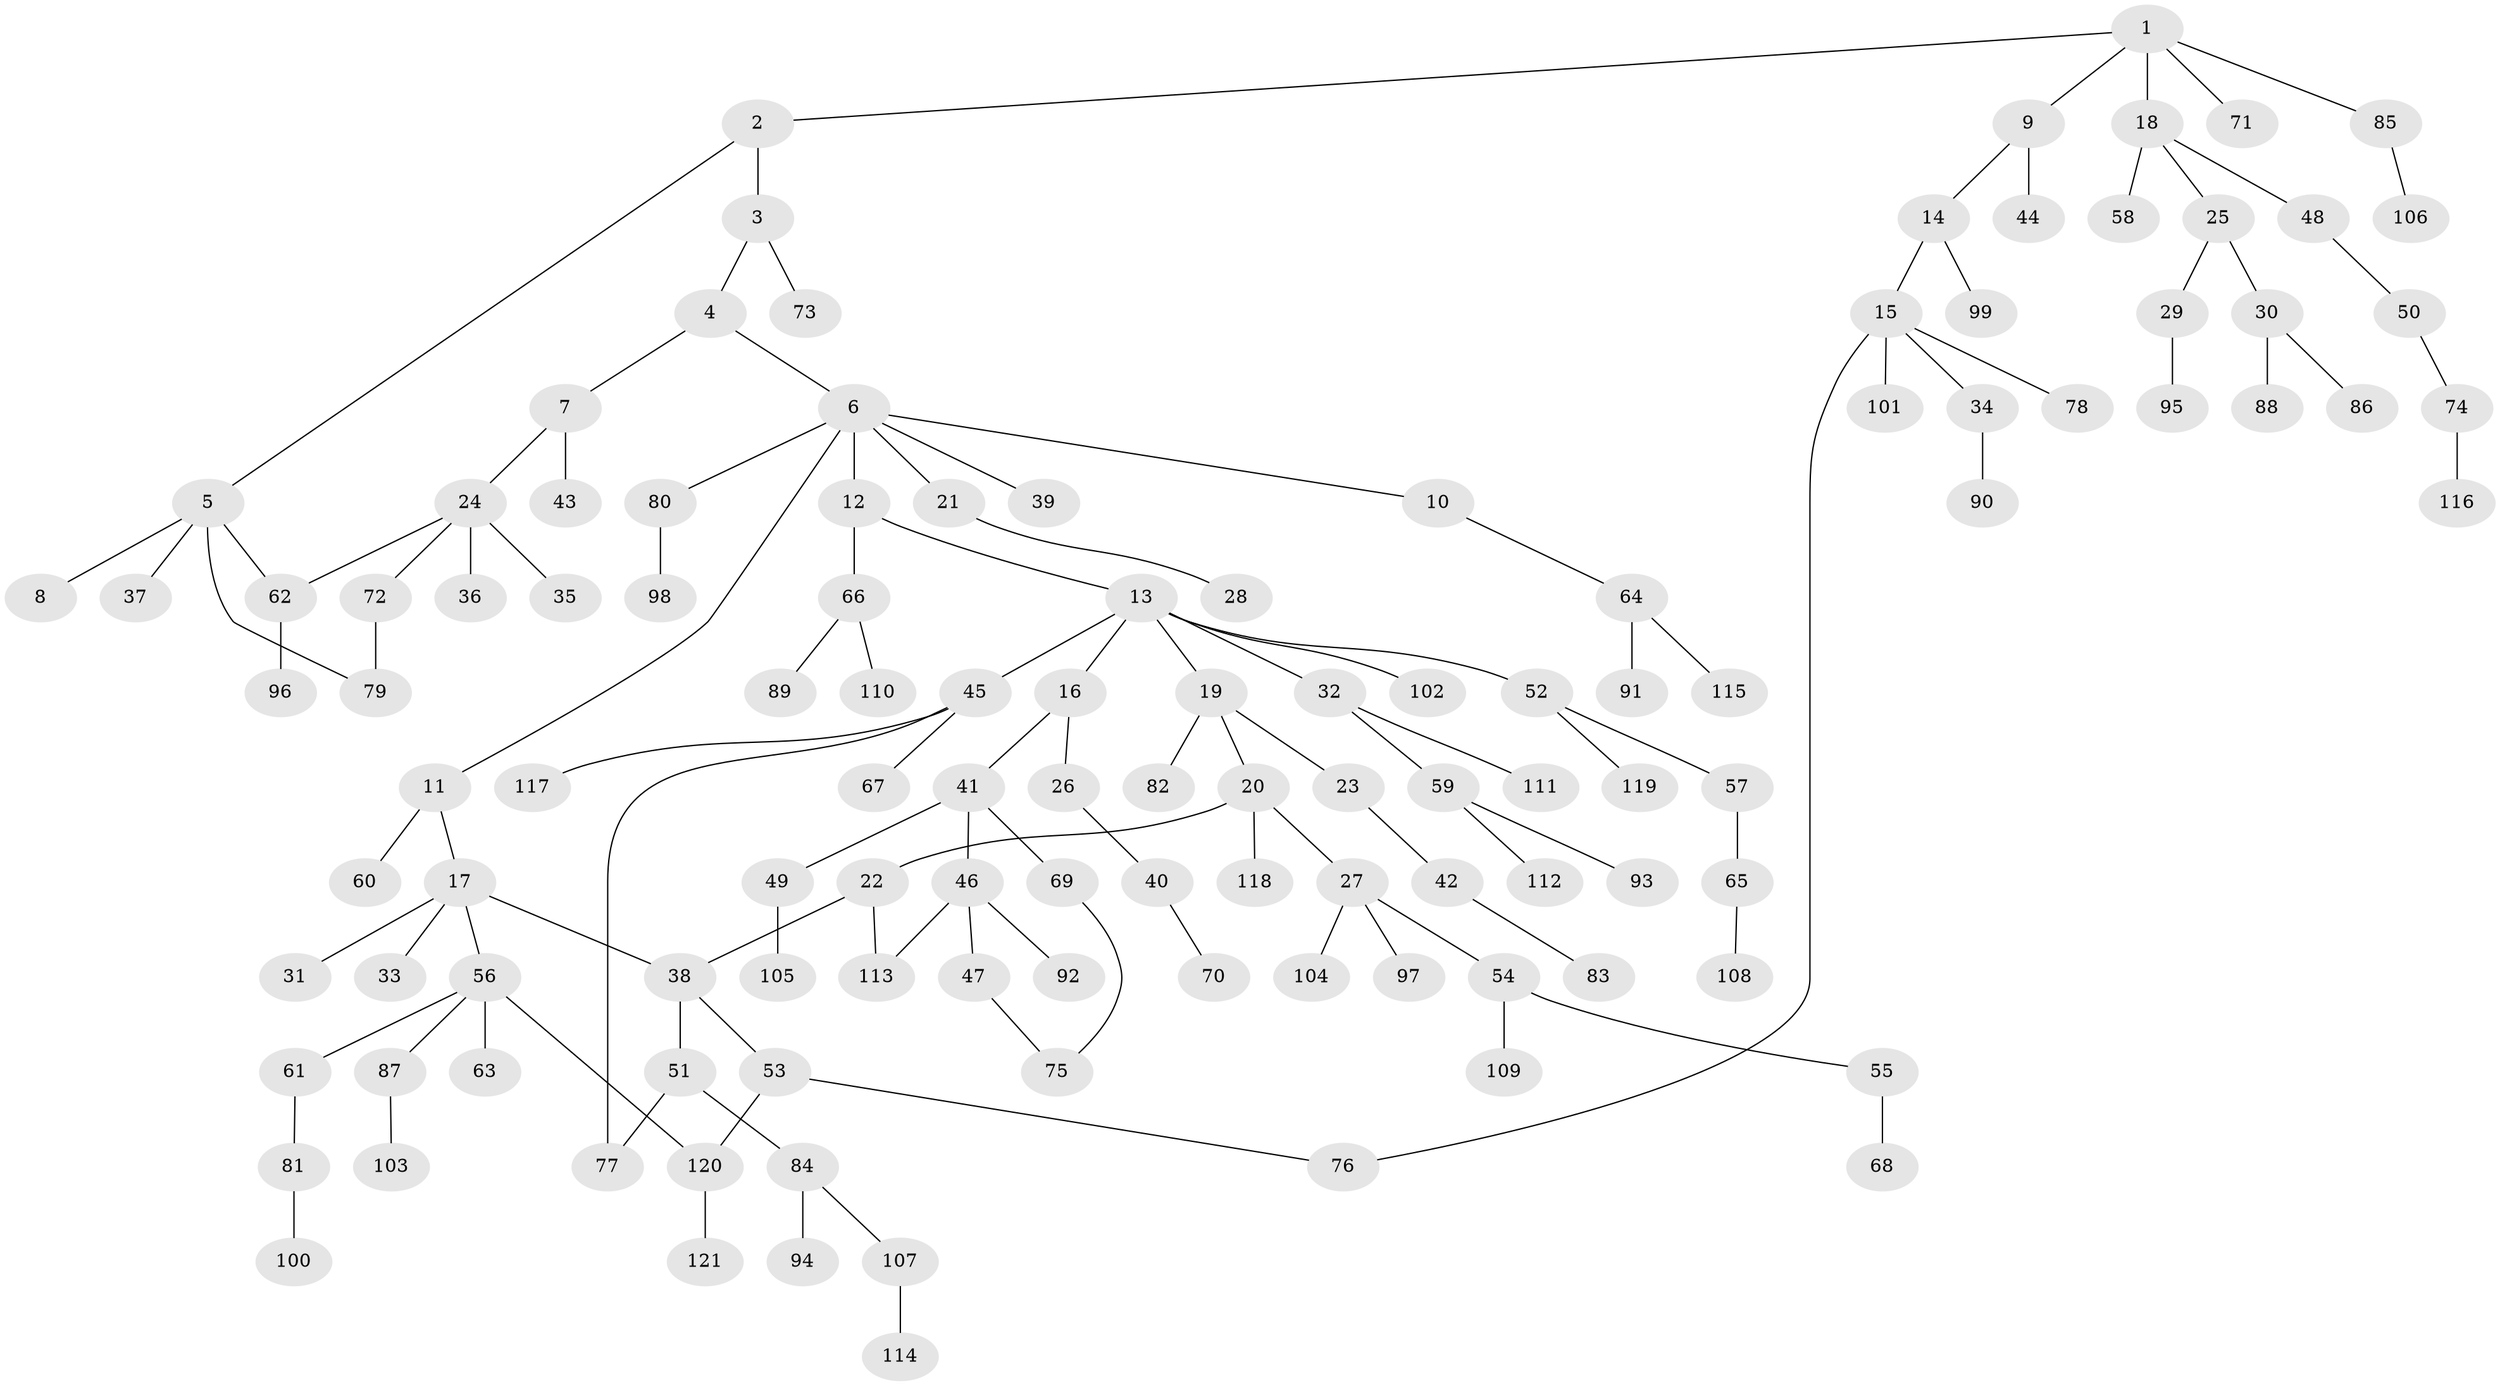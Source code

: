 // coarse degree distribution, {1: 0.8888888888888888, 6: 0.027777777777777776, 7: 0.027777777777777776, 5: 0.027777777777777776, 20: 0.027777777777777776}
// Generated by graph-tools (version 1.1) at 2025/46/03/04/25 21:46:00]
// undirected, 121 vertices, 128 edges
graph export_dot {
graph [start="1"]
  node [color=gray90,style=filled];
  1;
  2;
  3;
  4;
  5;
  6;
  7;
  8;
  9;
  10;
  11;
  12;
  13;
  14;
  15;
  16;
  17;
  18;
  19;
  20;
  21;
  22;
  23;
  24;
  25;
  26;
  27;
  28;
  29;
  30;
  31;
  32;
  33;
  34;
  35;
  36;
  37;
  38;
  39;
  40;
  41;
  42;
  43;
  44;
  45;
  46;
  47;
  48;
  49;
  50;
  51;
  52;
  53;
  54;
  55;
  56;
  57;
  58;
  59;
  60;
  61;
  62;
  63;
  64;
  65;
  66;
  67;
  68;
  69;
  70;
  71;
  72;
  73;
  74;
  75;
  76;
  77;
  78;
  79;
  80;
  81;
  82;
  83;
  84;
  85;
  86;
  87;
  88;
  89;
  90;
  91;
  92;
  93;
  94;
  95;
  96;
  97;
  98;
  99;
  100;
  101;
  102;
  103;
  104;
  105;
  106;
  107;
  108;
  109;
  110;
  111;
  112;
  113;
  114;
  115;
  116;
  117;
  118;
  119;
  120;
  121;
  1 -- 2;
  1 -- 9;
  1 -- 18;
  1 -- 71;
  1 -- 85;
  2 -- 3;
  2 -- 5;
  3 -- 4;
  3 -- 73;
  4 -- 6;
  4 -- 7;
  5 -- 8;
  5 -- 37;
  5 -- 79;
  5 -- 62;
  6 -- 10;
  6 -- 11;
  6 -- 12;
  6 -- 21;
  6 -- 39;
  6 -- 80;
  7 -- 24;
  7 -- 43;
  9 -- 14;
  9 -- 44;
  10 -- 64;
  11 -- 17;
  11 -- 60;
  12 -- 13;
  12 -- 66;
  13 -- 16;
  13 -- 19;
  13 -- 32;
  13 -- 45;
  13 -- 52;
  13 -- 102;
  14 -- 15;
  14 -- 99;
  15 -- 34;
  15 -- 78;
  15 -- 101;
  15 -- 76;
  16 -- 26;
  16 -- 41;
  17 -- 31;
  17 -- 33;
  17 -- 38;
  17 -- 56;
  18 -- 25;
  18 -- 48;
  18 -- 58;
  19 -- 20;
  19 -- 23;
  19 -- 82;
  20 -- 22;
  20 -- 27;
  20 -- 118;
  21 -- 28;
  22 -- 113;
  22 -- 38;
  23 -- 42;
  24 -- 35;
  24 -- 36;
  24 -- 62;
  24 -- 72;
  25 -- 29;
  25 -- 30;
  26 -- 40;
  27 -- 54;
  27 -- 97;
  27 -- 104;
  29 -- 95;
  30 -- 86;
  30 -- 88;
  32 -- 59;
  32 -- 111;
  34 -- 90;
  38 -- 51;
  38 -- 53;
  40 -- 70;
  41 -- 46;
  41 -- 49;
  41 -- 69;
  42 -- 83;
  45 -- 67;
  45 -- 77;
  45 -- 117;
  46 -- 47;
  46 -- 92;
  46 -- 113;
  47 -- 75;
  48 -- 50;
  49 -- 105;
  50 -- 74;
  51 -- 84;
  51 -- 77;
  52 -- 57;
  52 -- 119;
  53 -- 76;
  53 -- 120;
  54 -- 55;
  54 -- 109;
  55 -- 68;
  56 -- 61;
  56 -- 63;
  56 -- 87;
  56 -- 120;
  57 -- 65;
  59 -- 93;
  59 -- 112;
  61 -- 81;
  62 -- 96;
  64 -- 91;
  64 -- 115;
  65 -- 108;
  66 -- 89;
  66 -- 110;
  69 -- 75;
  72 -- 79;
  74 -- 116;
  80 -- 98;
  81 -- 100;
  84 -- 94;
  84 -- 107;
  85 -- 106;
  87 -- 103;
  107 -- 114;
  120 -- 121;
}
